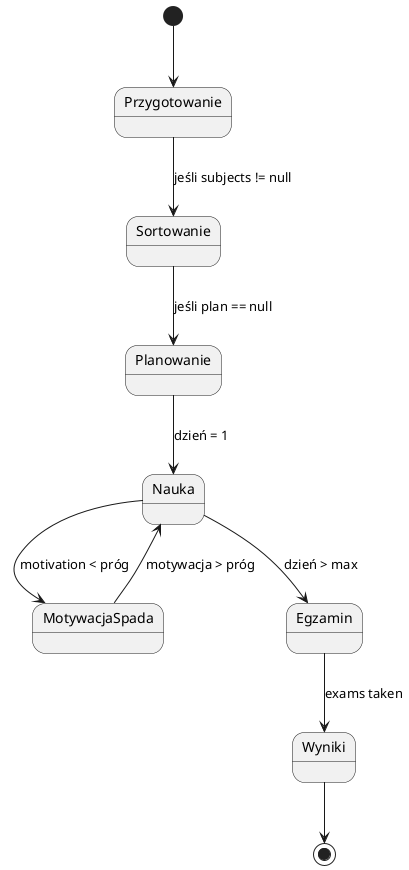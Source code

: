 @startuml

[*] --> Przygotowanie

Przygotowanie --> Sortowanie : jeśli subjects != null
Sortowanie --> Planowanie : jeśli plan == null
Planowanie --> Nauka : dzień = 1

Nauka --> MotywacjaSpada : motivation < próg
MotywacjaSpada --> Nauka : motywacja > próg

Nauka --> Egzamin : dzień > max
Egzamin --> Wyniki : exams taken
Wyniki --> [*]

@enduml